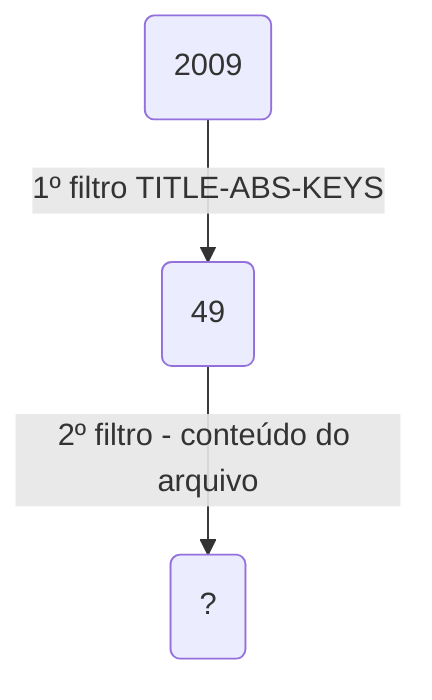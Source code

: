 flowchart TD
    A(2009) -->|1º filtro TITLE-ABS-KEYS| B(49)
    B --> |2º filtro - conteúdo do arquivo| C(?)